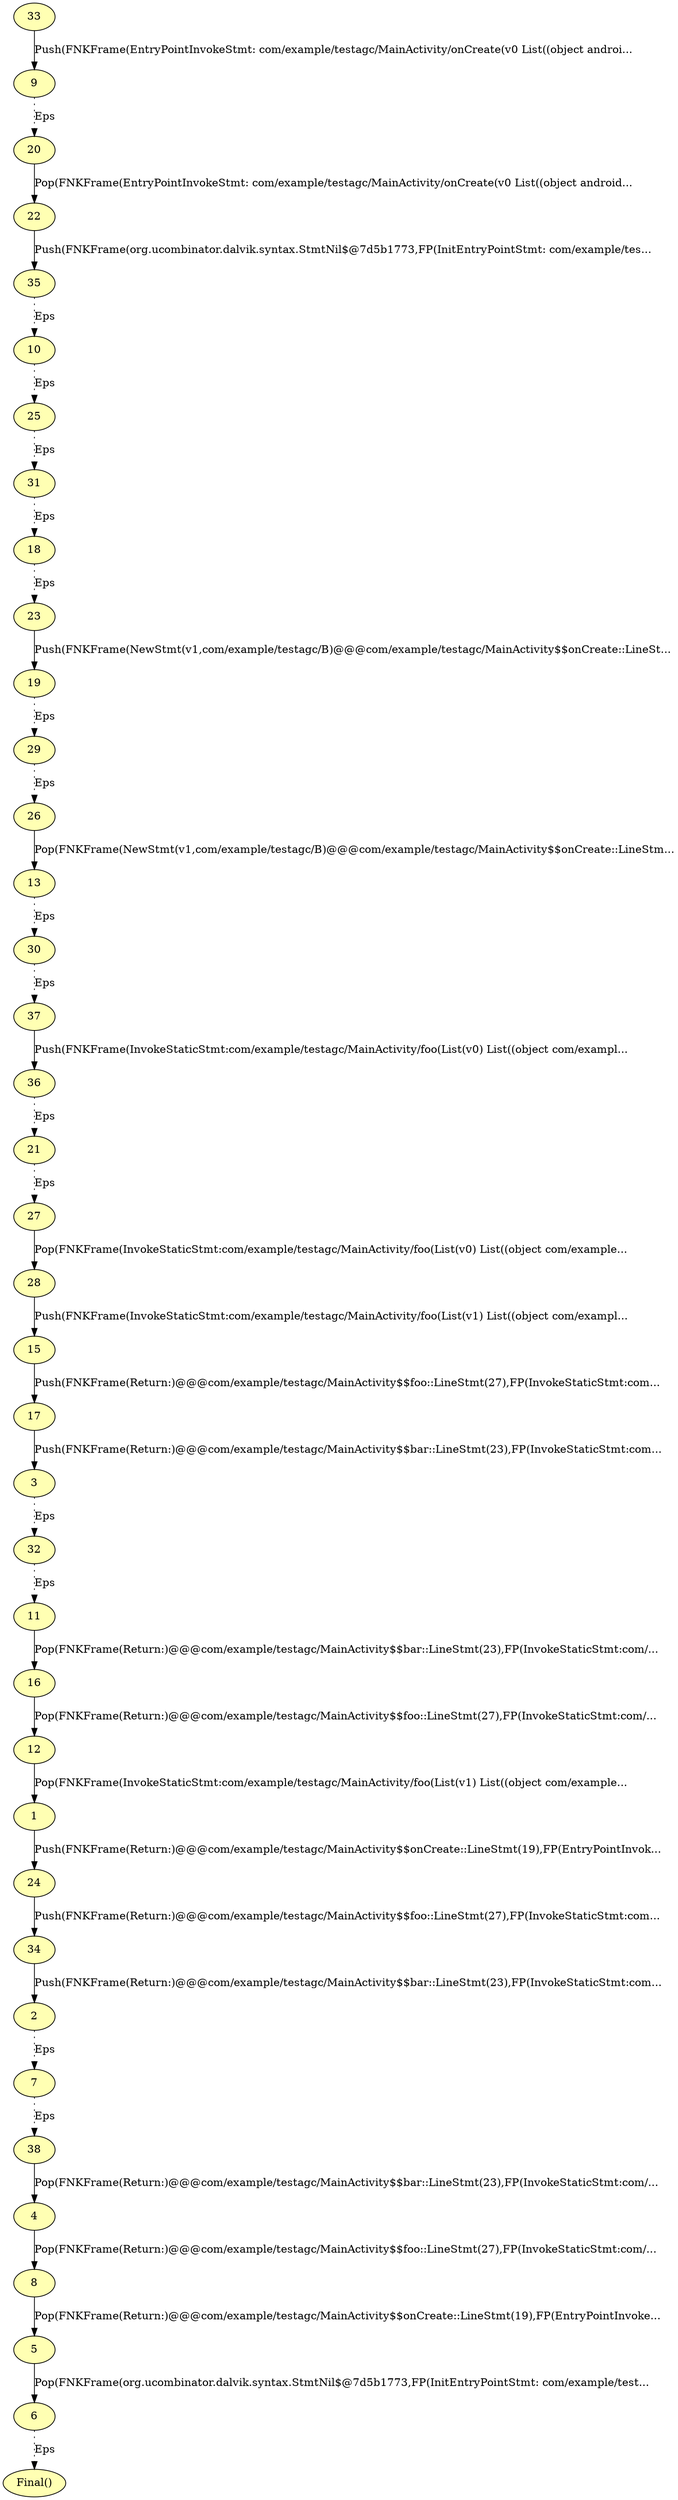 digraph BST {
 
 "9" [style=filled, fillcolor=2, colorscheme=set312, URL="9.html"];
"20" [style=filled, fillcolor=2, colorscheme=set312, URL="20.html"];
"9" -> "20" [style=dotted,  label="Eps"];
"27" [style=filled, fillcolor=2, colorscheme=set312, URL="27.html"];
"28" [style=filled, fillcolor=2, colorscheme=set312, URL="28.html"];
"27" -> "28" [  label="Pop(FNKFrame(InvokeStaticStmt:com/example/testagc/MainActivity/foo(List(v0) List((object com/example..."];
"10" [style=filled, fillcolor=2, colorscheme=set312, URL="10.html"];
"25" [style=filled, fillcolor=2, colorscheme=set312, URL="25.html"];
"10" -> "25" [style=dotted,  label="Eps"];
"6" [style=filled, fillcolor=2, colorscheme=set312, URL="6.html"];
"Final()" [style=filled, fillcolor=2, colorscheme=set312, URL="14.html"];
"6" -> "Final()" [style=dotted,  label="Eps"];
"37" [style=filled, fillcolor=2, colorscheme=set312, URL="37.html"];
"36" [style=filled, fillcolor=2, colorscheme=set312, URL="36.html"];
"37" -> "36" [  label="Push(FNKFrame(InvokeStaticStmt:com/example/testagc/MainActivity/foo(List(v0) List((object com/exampl..."];
"15" [style=filled, fillcolor=2, colorscheme=set312, URL="15.html"];
"17" [style=filled, fillcolor=2, colorscheme=set312, URL="17.html"];
"15" -> "17" [  label="Push(FNKFrame(Return:)@@@com/example/testagc/MainActivity$$foo::LineStmt(27),FP(InvokeStaticStmt:com..."];
"35" [style=filled, fillcolor=2, colorscheme=set312, URL="35.html"];
"10" [style=filled, fillcolor=2, colorscheme=set312, URL="10.html"];
"35" -> "10" [style=dotted,  label="Eps"];
"4" [style=filled, fillcolor=2, colorscheme=set312, URL="4.html"];
"8" [style=filled, fillcolor=2, colorscheme=set312, URL="8.html"];
"4" -> "8" [  label="Pop(FNKFrame(Return:)@@@com/example/testagc/MainActivity$$foo::LineStmt(27),FP(InvokeStaticStmt:com/..."];
"16" [style=filled, fillcolor=2, colorscheme=set312, URL="16.html"];
"12" [style=filled, fillcolor=2, colorscheme=set312, URL="12.html"];
"16" -> "12" [  label="Pop(FNKFrame(Return:)@@@com/example/testagc/MainActivity$$foo::LineStmt(27),FP(InvokeStaticStmt:com/..."];
"28" [style=filled, fillcolor=2, colorscheme=set312, URL="28.html"];
"15" [style=filled, fillcolor=2, colorscheme=set312, URL="15.html"];
"28" -> "15" [  label="Push(FNKFrame(InvokeStaticStmt:com/example/testagc/MainActivity/foo(List(v1) List((object com/exampl..."];
"23" [style=filled, fillcolor=2, colorscheme=set312, URL="23.html"];
"19" [style=filled, fillcolor=2, colorscheme=set312, URL="19.html"];
"23" -> "19" [  label="Push(FNKFrame(NewStmt(v1,com/example/testagc/B)@@@com/example/testagc/MainActivity$$onCreate::LineSt..."];
"2" [style=filled, fillcolor=2, colorscheme=set312, URL="2.html"];
"7" [style=filled, fillcolor=2, colorscheme=set312, URL="7.html"];
"2" -> "7" [style=dotted,  label="Eps"];
"18" [style=filled, fillcolor=2, colorscheme=set312, URL="18.html"];
"23" [style=filled, fillcolor=2, colorscheme=set312, URL="23.html"];
"18" -> "23" [style=dotted,  label="Eps"];
"13" [style=filled, fillcolor=2, colorscheme=set312, URL="13.html"];
"30" [style=filled, fillcolor=2, colorscheme=set312, URL="30.html"];
"13" -> "30" [style=dotted,  label="Eps"];
"29" [style=filled, fillcolor=2, colorscheme=set312, URL="29.html"];
"26" [style=filled, fillcolor=2, colorscheme=set312, URL="26.html"];
"29" -> "26" [style=dotted,  label="Eps"];
"1" [style=filled, fillcolor=2, colorscheme=set312, URL="1.html"];
"24" [style=filled, fillcolor=2, colorscheme=set312, URL="24.html"];
"1" -> "24" [  label="Push(FNKFrame(Return:)@@@com/example/testagc/MainActivity$$onCreate::LineStmt(19),FP(EntryPointInvok..."];
"3" [style=filled, fillcolor=2, colorscheme=set312, URL="3.html"];
"32" [style=filled, fillcolor=2, colorscheme=set312, URL="32.html"];
"3" -> "32" [style=dotted,  label="Eps"];
"31" [style=filled, fillcolor=2, colorscheme=set312, URL="31.html"];
"18" [style=filled, fillcolor=2, colorscheme=set312, URL="18.html"];
"31" -> "18" [style=dotted,  label="Eps"];
"5" [style=filled, fillcolor=2, colorscheme=set312, URL="5.html"];
"6" [style=filled, fillcolor=2, colorscheme=set312, URL="6.html"];
"5" -> "6" [  label="Pop(FNKFrame(org.ucombinator.dalvik.syntax.StmtNil$@7d5b1773,FP(InitEntryPointStmt: com/example/test..."];
"26" [style=filled, fillcolor=2, colorscheme=set312, URL="26.html"];
"13" [style=filled, fillcolor=2, colorscheme=set312, URL="13.html"];
"26" -> "13" [  label="Pop(FNKFrame(NewStmt(v1,com/example/testagc/B)@@@com/example/testagc/MainActivity$$onCreate::LineStm..."];
"12" [style=filled, fillcolor=2, colorscheme=set312, URL="12.html"];
"1" [style=filled, fillcolor=2, colorscheme=set312, URL="1.html"];
"12" -> "1" [  label="Pop(FNKFrame(InvokeStaticStmt:com/example/testagc/MainActivity/foo(List(v1) List((object com/example..."];
"33" [style=filled, fillcolor=2, colorscheme=set312, URL="33.html"];
"9" [style=filled, fillcolor=2, colorscheme=set312, URL="9.html"];
"33" -> "9" [  label="Push(FNKFrame(EntryPointInvokeStmt: com/example/testagc/MainActivity/onCreate(v0 List((object androi..."];
"21" [style=filled, fillcolor=2, colorscheme=set312, URL="21.html"];
"27" [style=filled, fillcolor=2, colorscheme=set312, URL="27.html"];
"21" -> "27" [style=dotted,  label="Eps"];
"8" [style=filled, fillcolor=2, colorscheme=set312, URL="8.html"];
"5" [style=filled, fillcolor=2, colorscheme=set312, URL="5.html"];
"8" -> "5" [  label="Pop(FNKFrame(Return:)@@@com/example/testagc/MainActivity$$onCreate::LineStmt(19),FP(EntryPointInvoke..."];
"20" [style=filled, fillcolor=2, colorscheme=set312, URL="20.html"];
"22" [style=filled, fillcolor=2, colorscheme=set312, URL="22.html"];
"20" -> "22" [  label="Pop(FNKFrame(EntryPointInvokeStmt: com/example/testagc/MainActivity/onCreate(v0 List((object android..."];
"36" [style=filled, fillcolor=2, colorscheme=set312, URL="36.html"];
"21" [style=filled, fillcolor=2, colorscheme=set312, URL="21.html"];
"36" -> "21" [style=dotted,  label="Eps"];
"25" [style=filled, fillcolor=2, colorscheme=set312, URL="25.html"];
"31" [style=filled, fillcolor=2, colorscheme=set312, URL="31.html"];
"25" -> "31" [style=dotted,  label="Eps"];
"34" [style=filled, fillcolor=2, colorscheme=set312, URL="34.html"];
"2" [style=filled, fillcolor=2, colorscheme=set312, URL="2.html"];
"34" -> "2" [  label="Push(FNKFrame(Return:)@@@com/example/testagc/MainActivity$$bar::LineStmt(23),FP(InvokeStaticStmt:com..."];
"22" [style=filled, fillcolor=2, colorscheme=set312, URL="22.html"];
"35" [style=filled, fillcolor=2, colorscheme=set312, URL="35.html"];
"22" -> "35" [  label="Push(FNKFrame(org.ucombinator.dalvik.syntax.StmtNil$@7d5b1773,FP(InitEntryPointStmt: com/example/tes..."];
"17" [style=filled, fillcolor=2, colorscheme=set312, URL="17.html"];
"3" [style=filled, fillcolor=2, colorscheme=set312, URL="3.html"];
"17" -> "3" [  label="Push(FNKFrame(Return:)@@@com/example/testagc/MainActivity$$bar::LineStmt(23),FP(InvokeStaticStmt:com..."];
"32" [style=filled, fillcolor=2, colorscheme=set312, URL="32.html"];
"11" [style=filled, fillcolor=2, colorscheme=set312, URL="11.html"];
"32" -> "11" [style=dotted,  label="Eps"];
"11" [style=filled, fillcolor=2, colorscheme=set312, URL="11.html"];
"16" [style=filled, fillcolor=2, colorscheme=set312, URL="16.html"];
"11" -> "16" [  label="Pop(FNKFrame(Return:)@@@com/example/testagc/MainActivity$$bar::LineStmt(23),FP(InvokeStaticStmt:com/..."];
"24" [style=filled, fillcolor=2, colorscheme=set312, URL="24.html"];
"34" [style=filled, fillcolor=2, colorscheme=set312, URL="34.html"];
"24" -> "34" [  label="Push(FNKFrame(Return:)@@@com/example/testagc/MainActivity$$foo::LineStmt(27),FP(InvokeStaticStmt:com..."];
"38" [style=filled, fillcolor=2, colorscheme=set312, URL="38.html"];
"4" [style=filled, fillcolor=2, colorscheme=set312, URL="4.html"];
"38" -> "4" [  label="Pop(FNKFrame(Return:)@@@com/example/testagc/MainActivity$$bar::LineStmt(23),FP(InvokeStaticStmt:com/..."];
"30" [style=filled, fillcolor=2, colorscheme=set312, URL="30.html"];
"37" [style=filled, fillcolor=2, colorscheme=set312, URL="37.html"];
"30" -> "37" [style=dotted,  label="Eps"];
"19" [style=filled, fillcolor=2, colorscheme=set312, URL="19.html"];
"29" [style=filled, fillcolor=2, colorscheme=set312, URL="29.html"];
"19" -> "29" [style=dotted,  label="Eps"];
"7" [style=filled, fillcolor=2, colorscheme=set312, URL="7.html"];
"38" [style=filled, fillcolor=2, colorscheme=set312, URL="38.html"];
"7" -> "38" [style=dotted,  label="Eps"];
}
